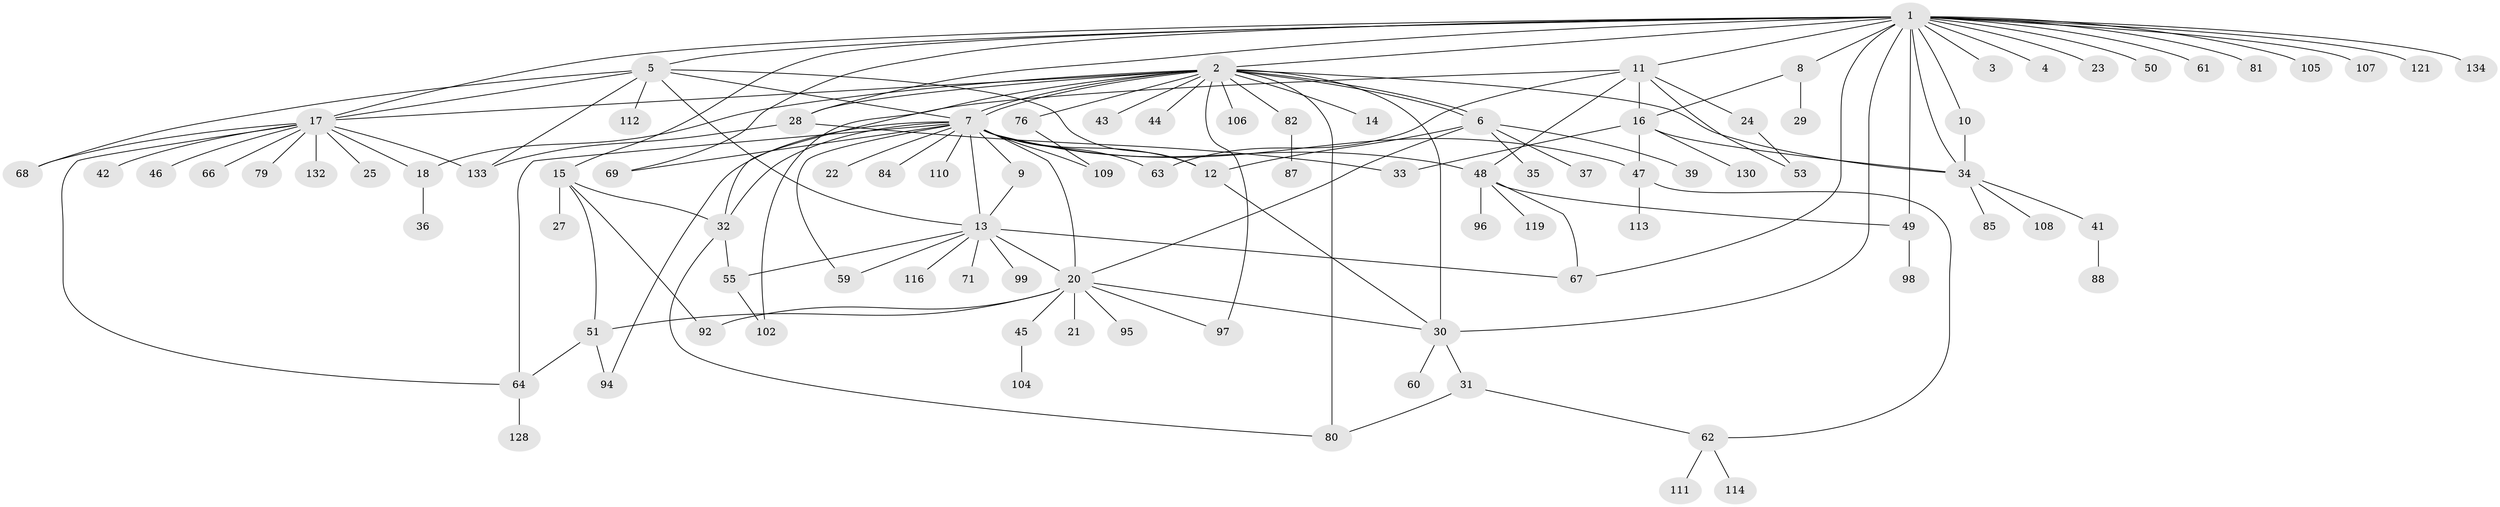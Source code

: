 // Generated by graph-tools (version 1.1) at 2025/23/03/03/25 07:23:54]
// undirected, 96 vertices, 142 edges
graph export_dot {
graph [start="1"]
  node [color=gray90,style=filled];
  1 [super="+118"];
  2 [super="+72"];
  3;
  4;
  5 [super="+54"];
  6 [super="+19"];
  7 [super="+77"];
  8 [super="+115"];
  9;
  10;
  11 [super="+65"];
  12 [super="+93"];
  13 [super="+26"];
  14 [super="+70"];
  15 [super="+52"];
  16 [super="+117"];
  17 [super="+38"];
  18 [super="+57"];
  20 [super="+40"];
  21;
  22 [super="+89"];
  23;
  24 [super="+74"];
  25;
  27 [super="+124"];
  28 [super="+75"];
  29;
  30 [super="+131"];
  31 [super="+101"];
  32 [super="+58"];
  33 [super="+123"];
  34 [super="+56"];
  35;
  36;
  37 [super="+135"];
  39;
  41;
  42;
  43;
  44;
  45;
  46;
  47 [super="+91"];
  48 [super="+78"];
  49 [super="+127"];
  50;
  51 [super="+120"];
  53;
  55 [super="+90"];
  59 [super="+126"];
  60 [super="+86"];
  61;
  62 [super="+73"];
  63 [super="+100"];
  64 [super="+125"];
  66;
  67 [super="+103"];
  68;
  69;
  71;
  76;
  79;
  80;
  81;
  82 [super="+83"];
  84;
  85;
  87;
  88;
  92;
  94;
  95;
  96;
  97;
  98;
  99;
  102;
  104;
  105;
  106;
  107;
  108;
  109 [super="+122"];
  110;
  111 [super="+129"];
  112;
  113;
  114;
  116;
  119;
  121;
  128;
  130;
  132;
  133;
  134;
  1 -- 2;
  1 -- 3;
  1 -- 4;
  1 -- 5;
  1 -- 8;
  1 -- 10;
  1 -- 11;
  1 -- 15;
  1 -- 17;
  1 -- 23;
  1 -- 30 [weight=2];
  1 -- 49;
  1 -- 50;
  1 -- 61;
  1 -- 69;
  1 -- 81;
  1 -- 105;
  1 -- 107;
  1 -- 121;
  1 -- 134;
  1 -- 28;
  1 -- 67;
  1 -- 34;
  2 -- 6;
  2 -- 6;
  2 -- 7;
  2 -- 7;
  2 -- 14;
  2 -- 17;
  2 -- 28;
  2 -- 34;
  2 -- 43;
  2 -- 44;
  2 -- 76;
  2 -- 80;
  2 -- 82 [weight=2];
  2 -- 97;
  2 -- 102;
  2 -- 106;
  2 -- 18;
  2 -- 30;
  5 -- 13;
  5 -- 17;
  5 -- 7;
  5 -- 112;
  5 -- 68;
  5 -- 133;
  5 -- 12;
  6 -- 12;
  6 -- 20;
  6 -- 35;
  6 -- 37;
  6 -- 39;
  7 -- 9;
  7 -- 13 [weight=2];
  7 -- 20;
  7 -- 22;
  7 -- 32;
  7 -- 59;
  7 -- 63;
  7 -- 110;
  7 -- 69;
  7 -- 48;
  7 -- 84;
  7 -- 94;
  7 -- 64;
  7 -- 47;
  7 -- 109;
  7 -- 12;
  8 -- 29;
  8 -- 16;
  9 -- 13;
  10 -- 34;
  11 -- 16;
  11 -- 24;
  11 -- 32;
  11 -- 48;
  11 -- 53;
  11 -- 63;
  12 -- 30;
  13 -- 67;
  13 -- 99;
  13 -- 71;
  13 -- 20;
  13 -- 116;
  13 -- 55;
  13 -- 59;
  15 -- 27;
  15 -- 32;
  15 -- 51;
  15 -- 92;
  16 -- 33;
  16 -- 47;
  16 -- 130;
  16 -- 34;
  17 -- 18;
  17 -- 25;
  17 -- 46;
  17 -- 64;
  17 -- 66;
  17 -- 68;
  17 -- 79;
  17 -- 132;
  17 -- 133;
  17 -- 42;
  18 -- 36;
  20 -- 21;
  20 -- 30;
  20 -- 45;
  20 -- 51;
  20 -- 92;
  20 -- 95;
  20 -- 97;
  24 -- 53;
  28 -- 133;
  28 -- 33;
  30 -- 31;
  30 -- 60;
  31 -- 80;
  31 -- 62;
  32 -- 55;
  32 -- 80;
  34 -- 41;
  34 -- 108;
  34 -- 85;
  41 -- 88;
  45 -- 104;
  47 -- 62;
  47 -- 113;
  48 -- 49;
  48 -- 119;
  48 -- 67;
  48 -- 96;
  49 -- 98;
  51 -- 64;
  51 -- 94;
  55 -- 102;
  62 -- 114;
  62 -- 111;
  64 -- 128;
  76 -- 109;
  82 -- 87;
}
